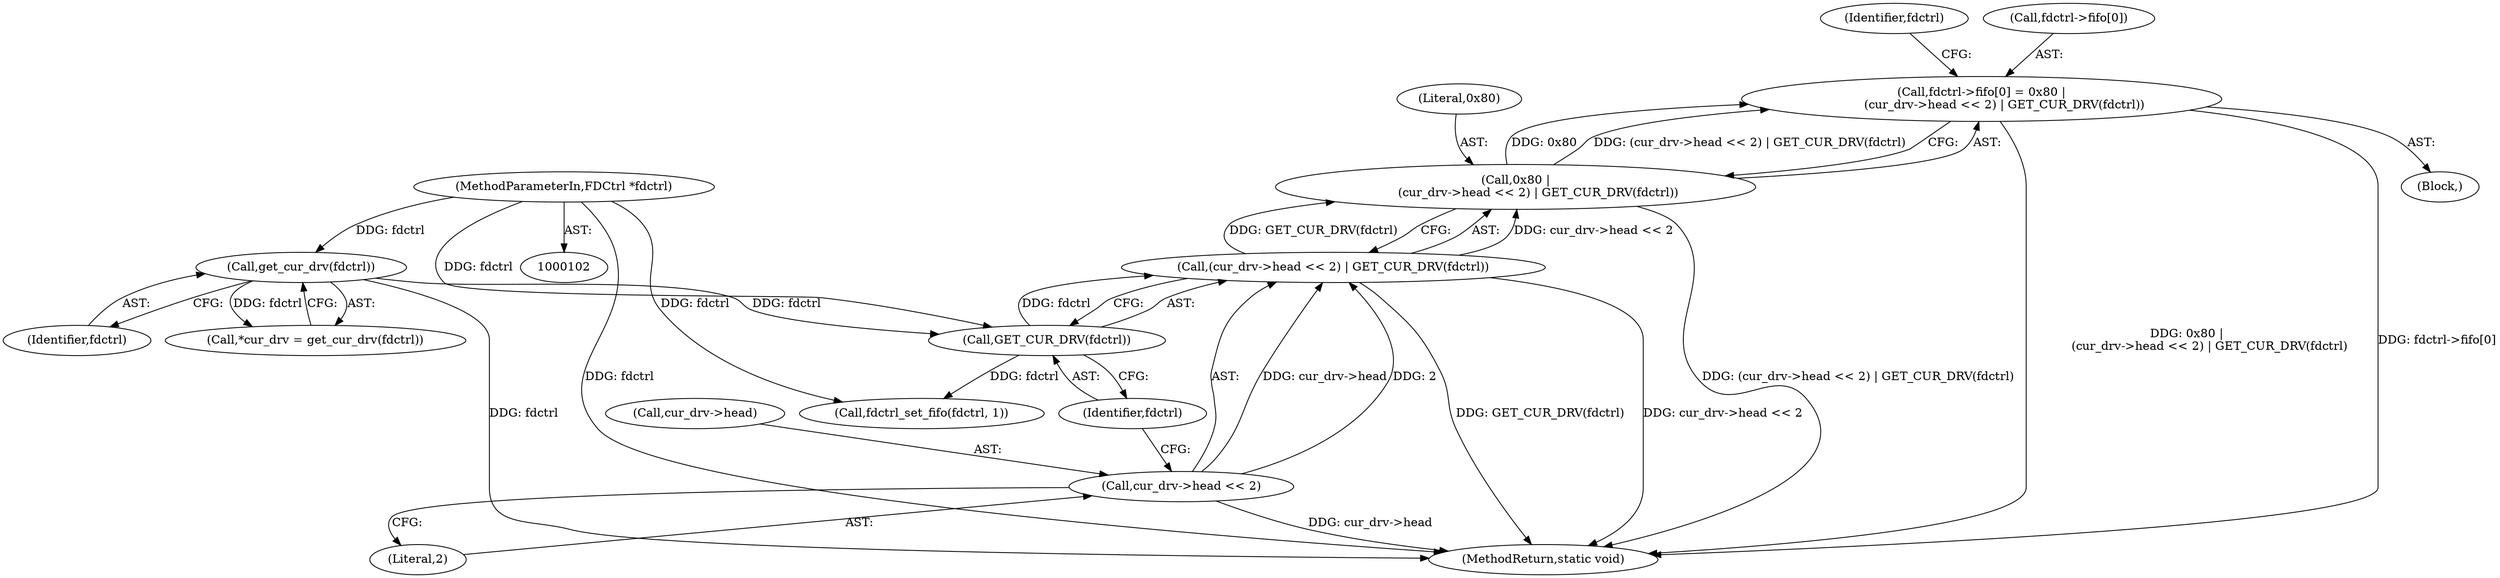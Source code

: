 digraph "0_qemu_e907746266721f305d67bc0718795fedee2e824c@array" {
"1000173" [label="(Call,fdctrl->fifo[0] = 0x80 |\n            (cur_drv->head << 2) | GET_CUR_DRV(fdctrl))"];
"1000179" [label="(Call,0x80 |\n            (cur_drv->head << 2) | GET_CUR_DRV(fdctrl))"];
"1000181" [label="(Call,(cur_drv->head << 2) | GET_CUR_DRV(fdctrl))"];
"1000182" [label="(Call,cur_drv->head << 2)"];
"1000187" [label="(Call,GET_CUR_DRV(fdctrl))"];
"1000109" [label="(Call,get_cur_drv(fdctrl))"];
"1000103" [label="(MethodParameterIn,FDCtrl *fdctrl)"];
"1000173" [label="(Call,fdctrl->fifo[0] = 0x80 |\n            (cur_drv->head << 2) | GET_CUR_DRV(fdctrl))"];
"1000190" [label="(Identifier,fdctrl)"];
"1000109" [label="(Call,get_cur_drv(fdctrl))"];
"1000189" [label="(Call,fdctrl_set_fifo(fdctrl, 1))"];
"1000186" [label="(Literal,2)"];
"1000172" [label="(Block,)"];
"1000183" [label="(Call,cur_drv->head)"];
"1000174" [label="(Call,fdctrl->fifo[0])"];
"1000110" [label="(Identifier,fdctrl)"];
"1000107" [label="(Call,*cur_drv = get_cur_drv(fdctrl))"];
"1000181" [label="(Call,(cur_drv->head << 2) | GET_CUR_DRV(fdctrl))"];
"1000182" [label="(Call,cur_drv->head << 2)"];
"1000179" [label="(Call,0x80 |\n            (cur_drv->head << 2) | GET_CUR_DRV(fdctrl))"];
"1000188" [label="(Identifier,fdctrl)"];
"1000103" [label="(MethodParameterIn,FDCtrl *fdctrl)"];
"1000180" [label="(Literal,0x80)"];
"1000187" [label="(Call,GET_CUR_DRV(fdctrl))"];
"1000192" [label="(MethodReturn,static void)"];
"1000173" -> "1000172"  [label="AST: "];
"1000173" -> "1000179"  [label="CFG: "];
"1000174" -> "1000173"  [label="AST: "];
"1000179" -> "1000173"  [label="AST: "];
"1000190" -> "1000173"  [label="CFG: "];
"1000173" -> "1000192"  [label="DDG: 0x80 |\n            (cur_drv->head << 2) | GET_CUR_DRV(fdctrl)"];
"1000173" -> "1000192"  [label="DDG: fdctrl->fifo[0]"];
"1000179" -> "1000173"  [label="DDG: 0x80"];
"1000179" -> "1000173"  [label="DDG: (cur_drv->head << 2) | GET_CUR_DRV(fdctrl)"];
"1000179" -> "1000181"  [label="CFG: "];
"1000180" -> "1000179"  [label="AST: "];
"1000181" -> "1000179"  [label="AST: "];
"1000179" -> "1000192"  [label="DDG: (cur_drv->head << 2) | GET_CUR_DRV(fdctrl)"];
"1000181" -> "1000179"  [label="DDG: cur_drv->head << 2"];
"1000181" -> "1000179"  [label="DDG: GET_CUR_DRV(fdctrl)"];
"1000181" -> "1000187"  [label="CFG: "];
"1000182" -> "1000181"  [label="AST: "];
"1000187" -> "1000181"  [label="AST: "];
"1000181" -> "1000192"  [label="DDG: GET_CUR_DRV(fdctrl)"];
"1000181" -> "1000192"  [label="DDG: cur_drv->head << 2"];
"1000182" -> "1000181"  [label="DDG: cur_drv->head"];
"1000182" -> "1000181"  [label="DDG: 2"];
"1000187" -> "1000181"  [label="DDG: fdctrl"];
"1000182" -> "1000186"  [label="CFG: "];
"1000183" -> "1000182"  [label="AST: "];
"1000186" -> "1000182"  [label="AST: "];
"1000188" -> "1000182"  [label="CFG: "];
"1000182" -> "1000192"  [label="DDG: cur_drv->head"];
"1000187" -> "1000188"  [label="CFG: "];
"1000188" -> "1000187"  [label="AST: "];
"1000109" -> "1000187"  [label="DDG: fdctrl"];
"1000103" -> "1000187"  [label="DDG: fdctrl"];
"1000187" -> "1000189"  [label="DDG: fdctrl"];
"1000109" -> "1000107"  [label="AST: "];
"1000109" -> "1000110"  [label="CFG: "];
"1000110" -> "1000109"  [label="AST: "];
"1000107" -> "1000109"  [label="CFG: "];
"1000109" -> "1000192"  [label="DDG: fdctrl"];
"1000109" -> "1000107"  [label="DDG: fdctrl"];
"1000103" -> "1000109"  [label="DDG: fdctrl"];
"1000103" -> "1000102"  [label="AST: "];
"1000103" -> "1000192"  [label="DDG: fdctrl"];
"1000103" -> "1000189"  [label="DDG: fdctrl"];
}
